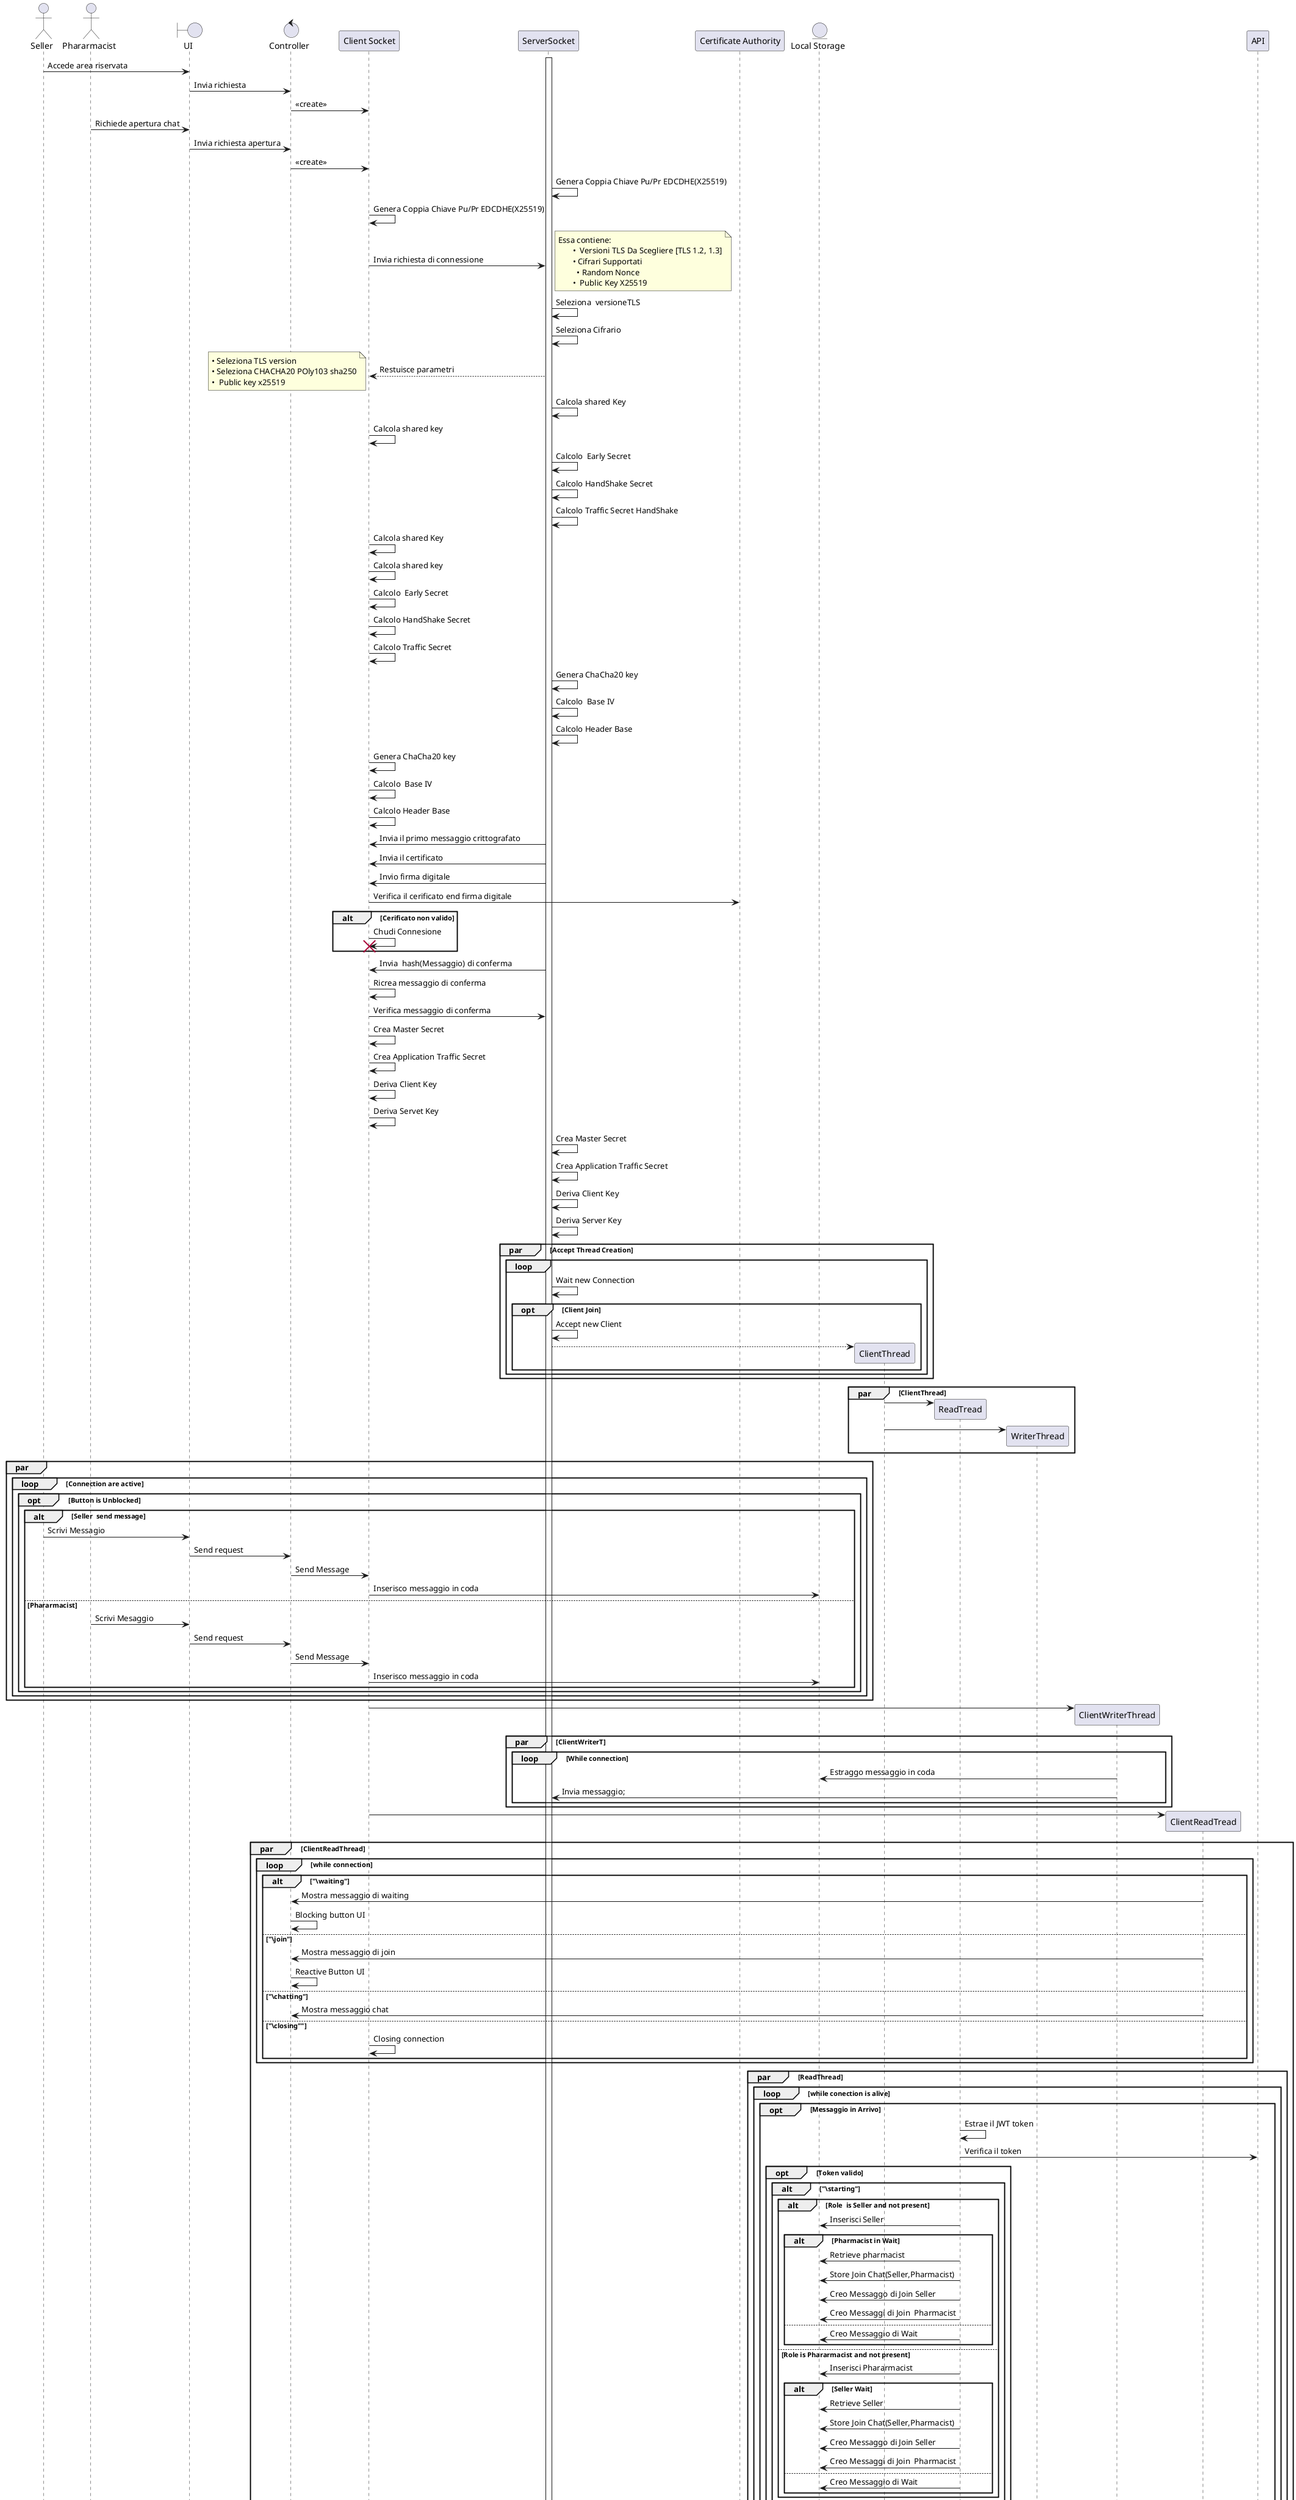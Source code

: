 @startuml
actor Seller as A
actor Phararmacist as PH

boundary UI
control Controller as S
participant "Client Socket" as  WL
participant "ServerSocket" as W
activate W
participant "Certificate Authority" as CA
entity "Local Storage" as LS
A->UI:Accede area riservata
UI->S:Invia richiesta
S->WL:<<create>>
PH->UI:Richiede apertura chat
UI->S:Invia richiesta apertura
S->WL:<<create>>
W->W:Genera Coppia Chiave Pu/Pr EDCDHE(X25519)
WL->WL:Genera Coppia Chiave Pu/Pr EDCDHE(X25519)
WL->W:Invia richiesta di connessione
 note right
 Essa contiene:
        •  Versioni TLS Da Scegliere [TLS 1.2, 1.3]
        • Cifrari Supportati
          • Random Nonce
        •  Public Key X25519
    end note
    W->W:Seleziona  versioneTLS
    W->W:Seleziona Cifrario
    W-->WL:Restuisce parametri
      note left
        • Seleziona TLS version
        • Seleziona CHACHA20 POly103 sha250
        •  Public key x25519
    end note
    W->W:Calcola shared Key

    WL->WL:Calcola shared key
    W->W:Calcolo  Early Secret
    W->W:Calcolo HandShake Secret
    W->W:Calcolo Traffic Secret HandShake

    WL->WL:Calcola shared Key
    WL->WL:Calcola shared key
    WL->WL:Calcolo  Early Secret
    WL->WL:Calcolo HandShake Secret
    WL->WL:Calcolo Traffic Secret


    W->W:Genera ChaCha20 key
    W->W:Calcolo  Base IV
    W->W:Calcolo Header Base
    WL->WL:Genera ChaCha20 key
    WL->WL:Calcolo  Base IV
    WL->WL:Calcolo Header Base

   W->WL:Invia il primo messaggio crittografato
    W->WL:Invia il certificato
    W->WL:Invio firma digitale

    WL->CA:Verifica il cerificato end firma digitale
alt Cerificato non valido
WL->WL:Chudi Connesione
destroy WL
end if



    W->WL:Invia  hash(Messaggio) di conferma
    WL->WL:Ricrea messaggio di conferma
    WL->W:Verifica messaggio di conferma

    WL->WL:Crea Master Secret
    WL->WL:Crea Application Traffic Secret
    WL->WL: Deriva Client Key
    WL->WL:Deriva Servet Key

        W->W:Crea Master Secret
        W->W:Crea Application Traffic Secret
        W->W: Deriva Client Key
        W->W:Deriva Server Key




par Accept Thread Creation
loop
W->W:Wait new Connection
opt Client Join
W->W:Accept new Client
create ClientThread as CT
W-->CT<<new>>
end par
end loop
end if

par ClientThread
create ReadTread as RT
CT->RT<<new>>



create WriterThread as WT
CT->WT<<new>>
end par


' Client Thread

par
loop Connection are active
 opt  Button is Unblocked
alt Seller  send message
A->UI:Scrivi Messagio
UI->S:Send request
S->WL:Send Message
WL->LS:Inserisco messaggio in coda
else Phararmacist
PH->UI:Scrivi Mesaggio
UI->S:Send request
S->WL:Send Message
WL->LS:Inserisco messaggio in coda
end if
end opt
end par
end loop

create  ClientWriterThread as CW
WL->CW<<new>>
 par ClientWriterT
 loop While connection
CW->LS:Estraggo messaggio in coda
 CW->W:Invia messaggio;


 end loop

end par

 create ClientReadTread as CR
 WL->CR<<new>>

 par ClientReadThread
 loop while connection
 alt "\waiting"
 CR->S:Mostra messaggio di waiting
S->S:Blocking button UI
 else "\join"
 CR->S:Mostra messaggio di join
 S->S:Reactive Button UI
else  "\chatting"
CR->S:Mostra messaggio chat
 else "\closing""

 WL->WL:Closing connection

 end loop

 end par



par ReadThread
loop while conection is alive
opt  Messaggio in Arrivo

RT->RT:Estrae il JWT token
RT->API:Verifica il token
opt Token valido
alt "\starting"
alt   Role  is Seller and not present
RT->LS:Inserisci Seller
alt Pharmacist in Wait
RT->LS:Retrieve pharmacist
RT->LS: Store Join Chat(Seller,Pharmacist)
RT->LS:Creo Messaggo di Join Seller
RT->LS:Creo Messaggi di Join  Pharmacist
else
RT->LS:Creo Messaggio di Wait
end if
else Role is Phararmacist and not present
RT->LS:Inserisci Phararmacist
alt Seller Wait
RT->LS:Retrieve Seller
RT->LS: Store Join Chat(Seller,Pharmacist)
RT->LS:Creo Messaggo di Join Seller
RT->LS:Creo Messaggi di Join  Pharmacist
else
RT->LS:Creo Messaggio di Wait
end if
end if

else "\chatting"
RT->LS:Store message
else "\closing"
RT->LS:Delete Chat
destroy CT
end opt
end if
end opt
end loop
end par


par WriterTread
loop while conection is alive

WT->LS:Extract message or log
WT->WL:Send message
end loop
end par
end if


@enduml

@enduml

